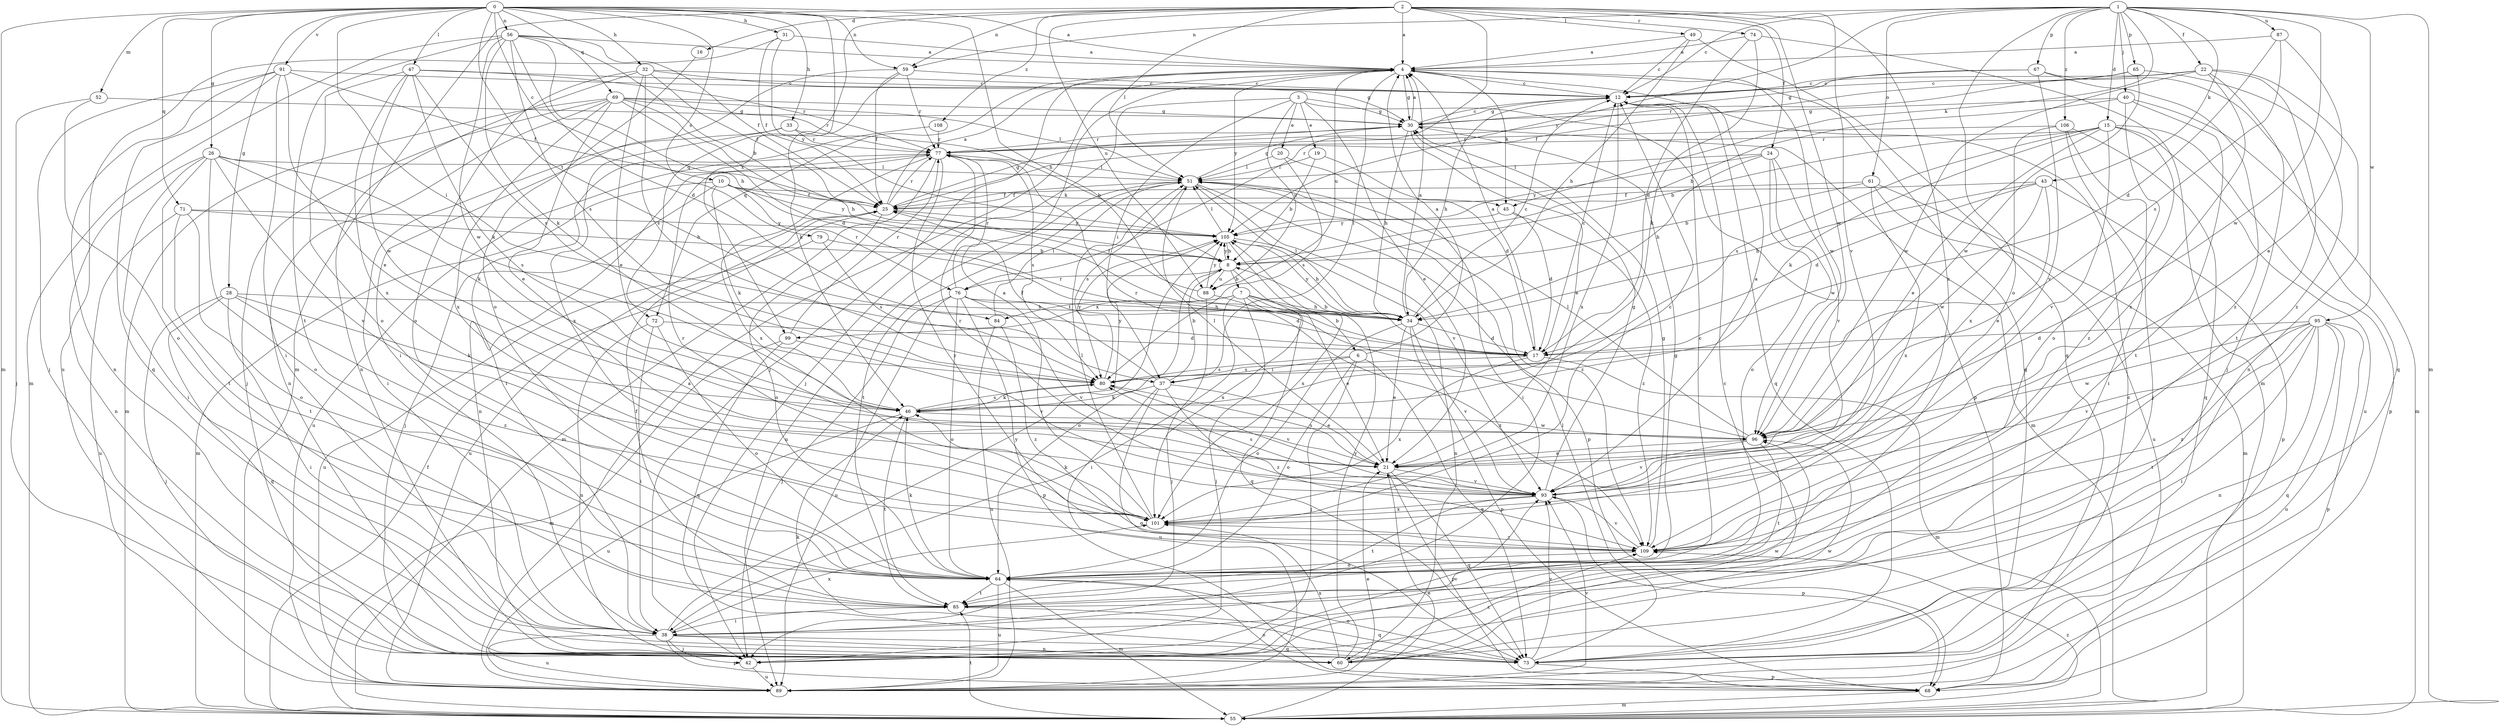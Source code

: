strict digraph  {
0;
1;
2;
3;
4;
6;
7;
8;
10;
12;
15;
16;
17;
19;
20;
21;
22;
24;
25;
26;
28;
30;
31;
32;
33;
34;
37;
38;
40;
42;
43;
45;
46;
47;
49;
51;
52;
55;
56;
59;
60;
61;
64;
65;
67;
68;
69;
71;
72;
73;
74;
76;
77;
79;
80;
84;
85;
87;
88;
89;
91;
93;
95;
96;
99;
101;
105;
106;
108;
109;
0 -> 4  [label=a];
0 -> 10  [label=c];
0 -> 26  [label=g];
0 -> 28  [label=g];
0 -> 31  [label=h];
0 -> 32  [label=h];
0 -> 33  [label=h];
0 -> 34  [label=h];
0 -> 37  [label=i];
0 -> 47  [label=l];
0 -> 52  [label=m];
0 -> 55  [label=m];
0 -> 56  [label=n];
0 -> 59  [label=n];
0 -> 69  [label=q];
0 -> 71  [label=q];
0 -> 79  [label=s];
0 -> 84  [label=t];
0 -> 91  [label=v];
0 -> 99  [label=x];
1 -> 12  [label=c];
1 -> 15  [label=d];
1 -> 22  [label=f];
1 -> 40  [label=j];
1 -> 43  [label=k];
1 -> 45  [label=k];
1 -> 55  [label=m];
1 -> 59  [label=n];
1 -> 61  [label=o];
1 -> 64  [label=o];
1 -> 65  [label=p];
1 -> 67  [label=p];
1 -> 87  [label=u];
1 -> 95  [label=w];
1 -> 96  [label=w];
1 -> 105  [label=y];
1 -> 106  [label=z];
2 -> 4  [label=a];
2 -> 16  [label=d];
2 -> 24  [label=f];
2 -> 49  [label=l];
2 -> 51  [label=l];
2 -> 55  [label=m];
2 -> 59  [label=n];
2 -> 72  [label=q];
2 -> 74  [label=r];
2 -> 76  [label=r];
2 -> 88  [label=u];
2 -> 93  [label=v];
2 -> 96  [label=w];
2 -> 108  [label=z];
2 -> 109  [label=z];
3 -> 19  [label=e];
3 -> 20  [label=e];
3 -> 21  [label=e];
3 -> 30  [label=g];
3 -> 37  [label=i];
3 -> 42  [label=j];
3 -> 68  [label=p];
3 -> 88  [label=u];
4 -> 12  [label=c];
4 -> 30  [label=g];
4 -> 37  [label=i];
4 -> 42  [label=j];
4 -> 45  [label=k];
4 -> 72  [label=q];
4 -> 73  [label=q];
4 -> 88  [label=u];
4 -> 96  [label=w];
4 -> 105  [label=y];
6 -> 4  [label=a];
6 -> 37  [label=i];
6 -> 42  [label=j];
6 -> 64  [label=o];
6 -> 73  [label=q];
6 -> 80  [label=s];
7 -> 6  [label=b];
7 -> 21  [label=e];
7 -> 34  [label=h];
7 -> 38  [label=i];
7 -> 42  [label=j];
7 -> 73  [label=q];
7 -> 84  [label=t];
7 -> 99  [label=x];
8 -> 7  [label=b];
8 -> 64  [label=o];
8 -> 76  [label=r];
8 -> 88  [label=u];
8 -> 101  [label=x];
8 -> 105  [label=y];
10 -> 25  [label=f];
10 -> 42  [label=j];
10 -> 45  [label=k];
10 -> 46  [label=k];
10 -> 55  [label=m];
10 -> 76  [label=r];
10 -> 105  [label=y];
12 -> 30  [label=g];
12 -> 34  [label=h];
12 -> 73  [label=q];
12 -> 101  [label=x];
15 -> 8  [label=b];
15 -> 21  [label=e];
15 -> 46  [label=k];
15 -> 68  [label=p];
15 -> 77  [label=r];
15 -> 80  [label=s];
15 -> 89  [label=u];
15 -> 93  [label=v];
15 -> 109  [label=z];
16 -> 64  [label=o];
17 -> 4  [label=a];
17 -> 8  [label=b];
17 -> 12  [label=c];
17 -> 55  [label=m];
17 -> 80  [label=s];
17 -> 101  [label=x];
19 -> 8  [label=b];
19 -> 17  [label=d];
19 -> 51  [label=l];
20 -> 38  [label=i];
20 -> 51  [label=l];
20 -> 80  [label=s];
21 -> 51  [label=l];
21 -> 68  [label=p];
21 -> 73  [label=q];
21 -> 80  [label=s];
21 -> 93  [label=v];
22 -> 12  [label=c];
22 -> 25  [label=f];
22 -> 42  [label=j];
22 -> 60  [label=n];
22 -> 85  [label=t];
22 -> 96  [label=w];
22 -> 109  [label=z];
24 -> 34  [label=h];
24 -> 51  [label=l];
24 -> 64  [label=o];
24 -> 93  [label=v];
24 -> 96  [label=w];
24 -> 105  [label=y];
25 -> 4  [label=a];
25 -> 30  [label=g];
25 -> 64  [label=o];
25 -> 77  [label=r];
25 -> 89  [label=u];
25 -> 105  [label=y];
26 -> 38  [label=i];
26 -> 46  [label=k];
26 -> 51  [label=l];
26 -> 60  [label=n];
26 -> 64  [label=o];
26 -> 80  [label=s];
26 -> 85  [label=t];
26 -> 93  [label=v];
28 -> 34  [label=h];
28 -> 38  [label=i];
28 -> 42  [label=j];
28 -> 46  [label=k];
28 -> 73  [label=q];
28 -> 109  [label=z];
30 -> 4  [label=a];
30 -> 12  [label=c];
30 -> 21  [label=e];
30 -> 34  [label=h];
30 -> 55  [label=m];
30 -> 77  [label=r];
31 -> 4  [label=a];
31 -> 25  [label=f];
31 -> 89  [label=u];
31 -> 105  [label=y];
32 -> 12  [label=c];
32 -> 21  [label=e];
32 -> 25  [label=f];
32 -> 30  [label=g];
32 -> 60  [label=n];
32 -> 64  [label=o];
32 -> 80  [label=s];
33 -> 8  [label=b];
33 -> 38  [label=i];
33 -> 77  [label=r];
33 -> 101  [label=x];
34 -> 4  [label=a];
34 -> 12  [label=c];
34 -> 17  [label=d];
34 -> 21  [label=e];
34 -> 51  [label=l];
34 -> 64  [label=o];
34 -> 68  [label=p];
34 -> 93  [label=v];
34 -> 105  [label=y];
37 -> 8  [label=b];
37 -> 21  [label=e];
37 -> 25  [label=f];
37 -> 46  [label=k];
37 -> 73  [label=q];
37 -> 89  [label=u];
37 -> 109  [label=z];
38 -> 42  [label=j];
38 -> 60  [label=n];
38 -> 68  [label=p];
38 -> 73  [label=q];
38 -> 89  [label=u];
38 -> 101  [label=x];
38 -> 105  [label=y];
40 -> 8  [label=b];
40 -> 30  [label=g];
40 -> 55  [label=m];
40 -> 64  [label=o];
40 -> 85  [label=t];
42 -> 89  [label=u];
42 -> 93  [label=v];
42 -> 96  [label=w];
43 -> 17  [label=d];
43 -> 21  [label=e];
43 -> 25  [label=f];
43 -> 34  [label=h];
43 -> 68  [label=p];
43 -> 96  [label=w];
45 -> 17  [label=d];
45 -> 105  [label=y];
45 -> 109  [label=z];
46 -> 80  [label=s];
46 -> 85  [label=t];
46 -> 89  [label=u];
46 -> 96  [label=w];
46 -> 105  [label=y];
47 -> 12  [label=c];
47 -> 46  [label=k];
47 -> 64  [label=o];
47 -> 77  [label=r];
47 -> 80  [label=s];
47 -> 96  [label=w];
47 -> 101  [label=x];
49 -> 4  [label=a];
49 -> 12  [label=c];
49 -> 34  [label=h];
49 -> 73  [label=q];
51 -> 25  [label=f];
51 -> 30  [label=g];
51 -> 68  [label=p];
51 -> 80  [label=s];
51 -> 85  [label=t];
51 -> 89  [label=u];
51 -> 93  [label=v];
51 -> 109  [label=z];
52 -> 30  [label=g];
52 -> 42  [label=j];
52 -> 64  [label=o];
55 -> 21  [label=e];
55 -> 25  [label=f];
55 -> 85  [label=t];
55 -> 109  [label=z];
56 -> 4  [label=a];
56 -> 8  [label=b];
56 -> 17  [label=d];
56 -> 25  [label=f];
56 -> 34  [label=h];
56 -> 46  [label=k];
56 -> 55  [label=m];
56 -> 80  [label=s];
56 -> 85  [label=t];
56 -> 96  [label=w];
59 -> 12  [label=c];
59 -> 25  [label=f];
59 -> 38  [label=i];
59 -> 46  [label=k];
59 -> 77  [label=r];
60 -> 12  [label=c];
60 -> 96  [label=w];
60 -> 101  [label=x];
60 -> 105  [label=y];
60 -> 109  [label=z];
61 -> 8  [label=b];
61 -> 25  [label=f];
61 -> 55  [label=m];
61 -> 89  [label=u];
61 -> 101  [label=x];
64 -> 12  [label=c];
64 -> 30  [label=g];
64 -> 46  [label=k];
64 -> 55  [label=m];
64 -> 85  [label=t];
64 -> 89  [label=u];
65 -> 12  [label=c];
65 -> 77  [label=r];
65 -> 96  [label=w];
65 -> 109  [label=z];
67 -> 12  [label=c];
67 -> 30  [label=g];
67 -> 73  [label=q];
67 -> 93  [label=v];
67 -> 109  [label=z];
68 -> 55  [label=m];
68 -> 64  [label=o];
69 -> 17  [label=d];
69 -> 21  [label=e];
69 -> 30  [label=g];
69 -> 34  [label=h];
69 -> 42  [label=j];
69 -> 51  [label=l];
69 -> 55  [label=m];
69 -> 60  [label=n];
69 -> 77  [label=r];
69 -> 101  [label=x];
71 -> 8  [label=b];
71 -> 64  [label=o];
71 -> 85  [label=t];
71 -> 89  [label=u];
71 -> 105  [label=y];
72 -> 17  [label=d];
72 -> 38  [label=i];
72 -> 60  [label=n];
72 -> 64  [label=o];
73 -> 46  [label=k];
73 -> 51  [label=l];
73 -> 64  [label=o];
73 -> 68  [label=p];
73 -> 93  [label=v];
74 -> 4  [label=a];
74 -> 17  [label=d];
74 -> 46  [label=k];
74 -> 55  [label=m];
76 -> 17  [label=d];
76 -> 34  [label=h];
76 -> 42  [label=j];
76 -> 64  [label=o];
76 -> 68  [label=p];
76 -> 77  [label=r];
76 -> 89  [label=u];
76 -> 93  [label=v];
77 -> 51  [label=l];
77 -> 55  [label=m];
77 -> 60  [label=n];
77 -> 80  [label=s];
77 -> 89  [label=u];
77 -> 101  [label=x];
77 -> 109  [label=z];
79 -> 8  [label=b];
79 -> 80  [label=s];
79 -> 89  [label=u];
80 -> 46  [label=k];
80 -> 93  [label=v];
80 -> 105  [label=y];
84 -> 51  [label=l];
84 -> 89  [label=u];
84 -> 109  [label=z];
85 -> 25  [label=f];
85 -> 38  [label=i];
85 -> 73  [label=q];
87 -> 4  [label=a];
87 -> 17  [label=d];
87 -> 21  [label=e];
87 -> 80  [label=s];
88 -> 25  [label=f];
88 -> 42  [label=j];
88 -> 105  [label=y];
88 -> 109  [label=z];
89 -> 4  [label=a];
89 -> 12  [label=c];
89 -> 21  [label=e];
89 -> 93  [label=v];
91 -> 12  [label=c];
91 -> 21  [label=e];
91 -> 25  [label=f];
91 -> 38  [label=i];
91 -> 42  [label=j];
91 -> 60  [label=n];
91 -> 73  [label=q];
93 -> 4  [label=a];
93 -> 30  [label=g];
93 -> 68  [label=p];
93 -> 77  [label=r];
93 -> 80  [label=s];
93 -> 85  [label=t];
93 -> 101  [label=x];
95 -> 17  [label=d];
95 -> 38  [label=i];
95 -> 60  [label=n];
95 -> 68  [label=p];
95 -> 73  [label=q];
95 -> 85  [label=t];
95 -> 89  [label=u];
95 -> 93  [label=v];
95 -> 96  [label=w];
95 -> 109  [label=z];
96 -> 21  [label=e];
96 -> 51  [label=l];
96 -> 77  [label=r];
96 -> 85  [label=t];
96 -> 93  [label=v];
99 -> 55  [label=m];
99 -> 73  [label=q];
99 -> 77  [label=r];
99 -> 93  [label=v];
101 -> 4  [label=a];
101 -> 12  [label=c];
101 -> 46  [label=k];
101 -> 51  [label=l];
101 -> 77  [label=r];
101 -> 109  [label=z];
105 -> 8  [label=b];
105 -> 34  [label=h];
105 -> 51  [label=l];
105 -> 60  [label=n];
105 -> 101  [label=x];
106 -> 38  [label=i];
106 -> 42  [label=j];
106 -> 73  [label=q];
106 -> 77  [label=r];
106 -> 101  [label=x];
108 -> 38  [label=i];
108 -> 77  [label=r];
109 -> 30  [label=g];
109 -> 64  [label=o];
109 -> 93  [label=v];
}
